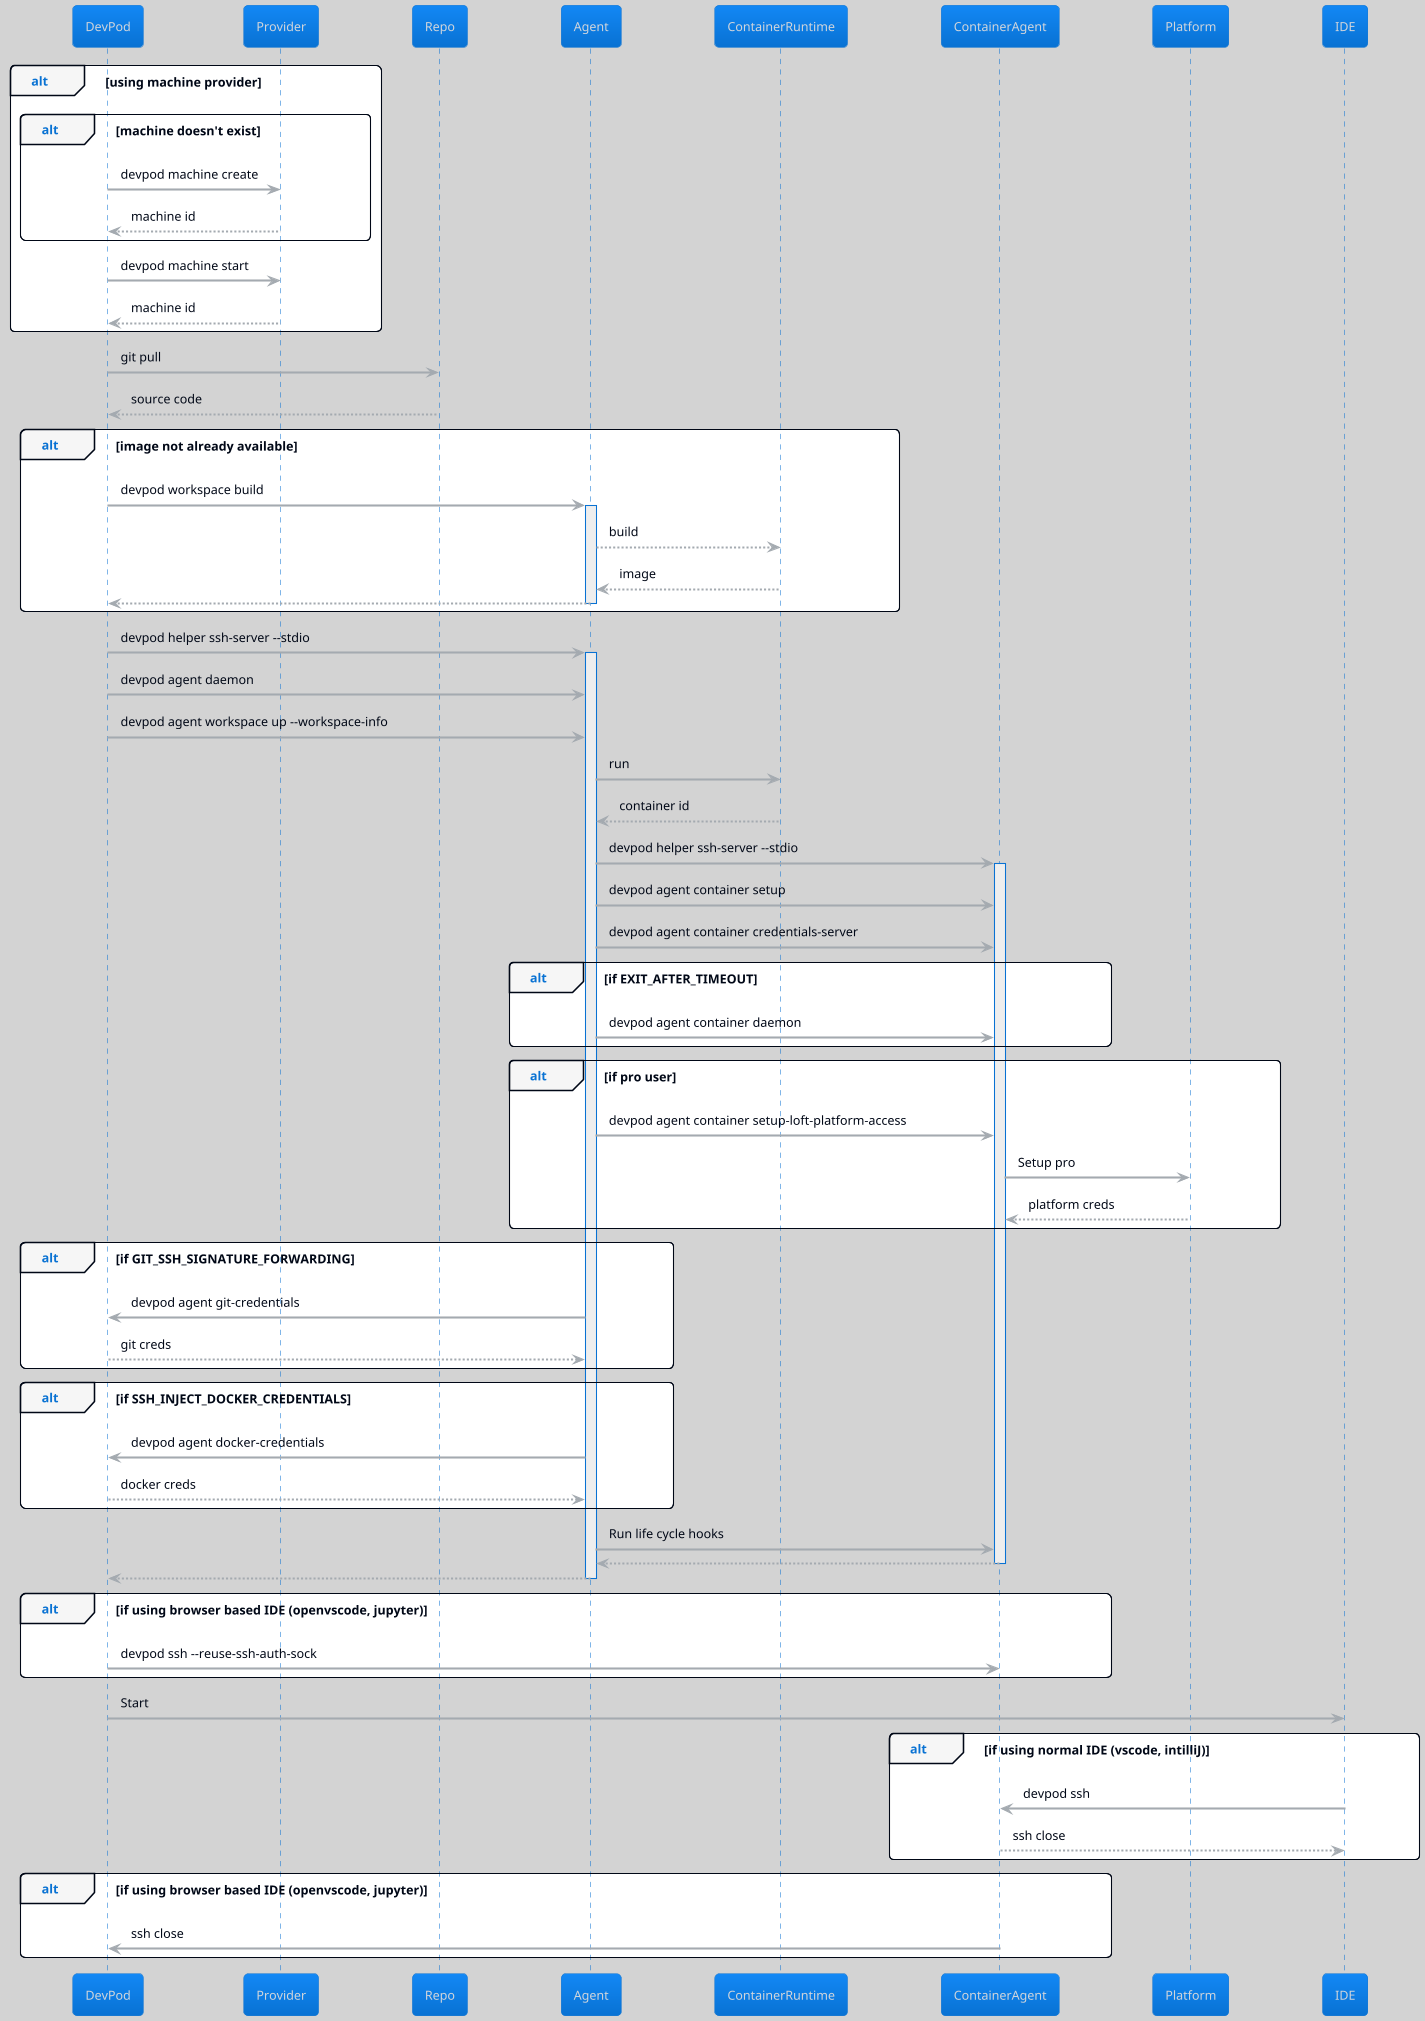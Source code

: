 @startuml

!theme cloudscape-design
skinparam BackgroundColor lightgray

alt using machine provider
alt machine doesn't exist
DevPod -> Provider: devpod machine create
Provider --> DevPod: machine id
end
DevPod -> Provider: devpod machine start
Provider --> DevPod: machine id
end

DevPod -> Repo: git pull
Repo --> DevPod: source code

alt image not already available
DevPod -> Agent: devpod workspace build
activate Agent
Agent --> ContainerRuntime: build
ContainerRuntime --> Agent: image
Agent --> DevPod: 
deactivate Agent
end

DevPod -> Agent: devpod helper ssh-server --stdio
activate Agent
DevPod -> Agent: devpod agent daemon
DevPod -> Agent: devpod agent workspace up --workspace-info

Agent -> ContainerRuntime: run
ContainerRuntime --> Agent: container id

Agent -> ContainerAgent: devpod helper ssh-server --stdio
activate ContainerAgent

Agent -> ContainerAgent: devpod agent container setup
Agent -> ContainerAgent: devpod agent container credentials-server
alt if EXIT_AFTER_TIMEOUT
Agent -> ContainerAgent: devpod agent container daemon
end

alt if pro user
Agent -> ContainerAgent: devpod agent container setup-loft-platform-access
ContainerAgent -> Platform: Setup pro
Platform --> ContainerAgent: platform creds
end

alt if GIT_SSH_SIGNATURE_FORWARDING
Agent -> DevPod: devpod agent git-credentials
DevPod --> Agent: git creds
end
alt if SSH_INJECT_DOCKER_CREDENTIALS
Agent -> DevPod: devpod agent docker-credentials
DevPod --> Agent: docker creds
end

Agent -> ContainerAgent: Run life cycle hooks

ContainerAgent --> Agent: 
deactivate ContainerAgent
Agent --> DevPod: 
deactivate Agent

alt if using browser based IDE (openvscode, jupyter)
DevPod -> ContainerAgent: devpod ssh --reuse-ssh-auth-sock
end

DevPod -> IDE: Start

alt if using normal IDE (vscode, intilliJ)
IDE -> ContainerAgent: devpod ssh
ContainerAgent --> IDE: ssh close
end

alt if using browser based IDE (openvscode, jupyter)
ContainerAgent -> DevPod: ssh close
end


@enduml
